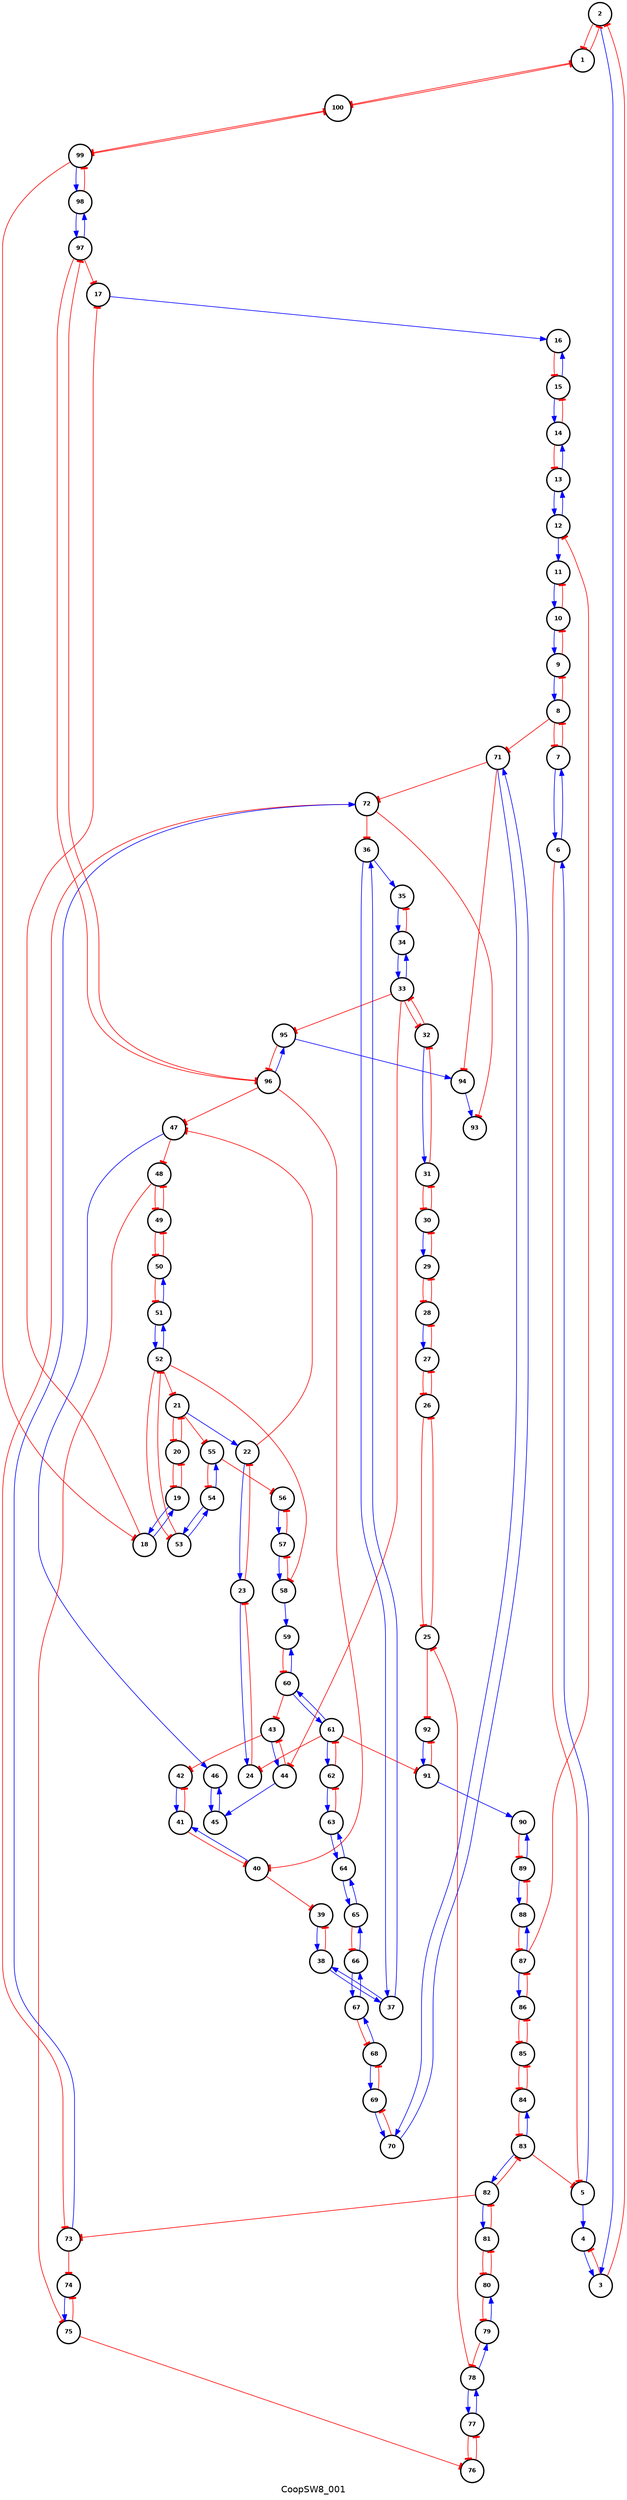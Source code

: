 digraph "CoopSW8_001" {
	graph
	[
		center="true"
		overlap="false"
		Damping=0.999
		fontname="Helvetica"
		maxiter=1000000
		splines="true"
		sep=0.8
		epsilon=0.0000001
		label="CoopSW8_001"
		ratio="auto"
	]

	node
	[
		fontsize=9
		fontname="Helvetica-bold"
		shape="circle"
		style="bold"
	]

	edge
	[
		fontsize=9
		fontname="Helvetica"
		color="blue"
		arrowhead="normal"
		len=2.5
	]

	2 -> 1
		[arrowhead="tee"
		color="red"]
	100 -> 1
		[arrowhead="tee"
		color="red"]
	3 -> 2
		[arrowhead="tee"
		color="red"]
	1 -> 2
		[arrowhead="tee"
		color="red"]
	4 -> 3
	2 -> 3
	5 -> 4
	3 -> 4
		[arrowhead="tee"
		color="red"]
	6 -> 5
		[arrowhead="tee"
		color="red"]
	83 -> 5
		[arrowhead="tee"
		color="red"]
	7 -> 6
	5 -> 6
	6 -> 7
	8 -> 7
		[arrowhead="tee"
		color="red"]
	9 -> 8
	7 -> 8
		[arrowhead="tee"
		color="red"]
	10 -> 9
	8 -> 9
		[arrowhead="tee"
		color="red"]
	11 -> 10
	9 -> 10
		[arrowhead="tee"
		color="red"]
	12 -> 11
	10 -> 11
		[arrowhead="tee"
		color="red"]
	13 -> 12
	87 -> 12
		[arrowhead="tee"
		color="red"]
	12 -> 13
	14 -> 13
		[arrowhead="tee"
		color="red"]
	15 -> 14
	13 -> 14
	16 -> 15
		[arrowhead="tee"
		color="red"]
	14 -> 15
		[arrowhead="tee"
		color="red"]
	17 -> 16
	15 -> 16
	18 -> 17
		[arrowhead="tee"
		color="red"]
	97 -> 17
		[arrowhead="tee"
		color="red"]
	19 -> 18
	99 -> 18
		[arrowhead="tee"
		color="red"]
	18 -> 19
	20 -> 19
		[arrowhead="tee"
		color="red"]
	21 -> 20
		[arrowhead="tee"
		color="red"]
	19 -> 20
		[arrowhead="tee"
		color="red"]
	20 -> 21
		[arrowhead="tee"
		color="red"]
	52 -> 21
		[arrowhead="tee"
		color="red"]
	21 -> 22
	23 -> 22
		[arrowhead="tee"
		color="red"]
	22 -> 23
	24 -> 23
		[arrowhead="tee"
		color="red"]
	23 -> 24
	61 -> 24
		[arrowhead="tee"
		color="red"]
	26 -> 25
		[arrowhead="tee"
		color="red"]
	78 -> 25
		[arrowhead="tee"
		color="red"]
	27 -> 26
		[arrowhead="tee"
		color="red"]
	25 -> 26
		[arrowhead="tee"
		color="red"]
	28 -> 27
	26 -> 27
		[arrowhead="tee"
		color="red"]
	29 -> 28
		[arrowhead="tee"
		color="red"]
	27 -> 28
		[arrowhead="tee"
		color="red"]
	30 -> 29
	28 -> 29
		[arrowhead="tee"
		color="red"]
	31 -> 30
		[arrowhead="tee"
		color="red"]
	29 -> 30
		[arrowhead="tee"
		color="red"]
	32 -> 31
	30 -> 31
		[arrowhead="tee"
		color="red"]
	33 -> 32
		[arrowhead="tee"
		color="red"]
	31 -> 32
		[arrowhead="tee"
		color="red"]
	34 -> 33
	32 -> 33
		[arrowhead="tee"
		color="red"]
	35 -> 34
	33 -> 34
	36 -> 35
	34 -> 35
		[arrowhead="tee"
		color="red"]
	37 -> 36
	72 -> 36
		[arrowhead="tee"
		color="red"]
	38 -> 37
	36 -> 37
	39 -> 38
	37 -> 38
	40 -> 39
		[arrowhead="tee"
		color="red"]
	38 -> 39
		[arrowhead="tee"
		color="red"]
	41 -> 40
		[arrowhead="tee"
		color="red"]
	96 -> 40
		[arrowhead="tee"
		color="red"]
	42 -> 41
	40 -> 41
	43 -> 42
		[arrowhead="tee"
		color="red"]
	41 -> 42
		[arrowhead="tee"
		color="red"]
	44 -> 43
		[arrowhead="tee"
		color="red"]
	60 -> 43
		[arrowhead="tee"
		color="red"]
	43 -> 44
	33 -> 44
		[arrowhead="tee"
		color="red"]
	46 -> 45
	44 -> 45
	47 -> 46
	45 -> 46
	96 -> 47
		[arrowhead="tee"
		color="red"]
	22 -> 47
		[arrowhead="tee"
		color="red"]
	49 -> 48
		[arrowhead="tee"
		color="red"]
	47 -> 48
		[arrowhead="tee"
		color="red"]
	50 -> 49
		[arrowhead="tee"
		color="red"]
	48 -> 49
		[arrowhead="tee"
		color="red"]
	51 -> 50
	49 -> 50
		[arrowhead="tee"
		color="red"]
	52 -> 51
	50 -> 51
		[arrowhead="tee"
		color="red"]
	51 -> 52
	53 -> 52
		[arrowhead="tee"
		color="red"]
	54 -> 53
	52 -> 53
		[arrowhead="tee"
		color="red"]
	53 -> 54
	55 -> 54
		[arrowhead="tee"
		color="red"]
	54 -> 55
	21 -> 55
		[arrowhead="tee"
		color="red"]
	57 -> 56
		[arrowhead="tee"
		color="red"]
	55 -> 56
		[arrowhead="tee"
		color="red"]
	56 -> 57
	58 -> 57
		[arrowhead="tee"
		color="red"]
	57 -> 58
	52 -> 58
		[arrowhead="tee"
		color="red"]
	60 -> 59
	58 -> 59
	61 -> 60
	59 -> 60
		[arrowhead="tee"
		color="red"]
	60 -> 61
	62 -> 61
		[arrowhead="tee"
		color="red"]
	61 -> 62
	63 -> 62
		[arrowhead="tee"
		color="red"]
	64 -> 63
	62 -> 63
	65 -> 64
	63 -> 64
	66 -> 65
	64 -> 65
	67 -> 66
	65 -> 66
		[arrowhead="tee"
		color="red"]
	68 -> 67
	66 -> 67
	69 -> 68
		[arrowhead="tee"
		color="red"]
	67 -> 68
		[arrowhead="tee"
		color="red"]
	68 -> 69
	70 -> 69
		[arrowhead="tee"
		color="red"]
	71 -> 70
	69 -> 70
	70 -> 71
	8 -> 71
		[arrowhead="tee"
		color="red"]
	73 -> 72
	71 -> 72
		[arrowhead="tee"
		color="red"]
	72 -> 73
		[arrowhead="tee"
		color="red"]
	82 -> 73
		[arrowhead="tee"
		color="red"]
	75 -> 74
		[arrowhead="tee"
		color="red"]
	73 -> 74
		[arrowhead="tee"
		color="red"]
	74 -> 75
	48 -> 75
		[arrowhead="tee"
		color="red"]
	77 -> 76
		[arrowhead="tee"
		color="red"]
	75 -> 76
		[arrowhead="tee"
		color="red"]
	78 -> 77
	76 -> 77
		[arrowhead="tee"
		color="red"]
	77 -> 78
	79 -> 78
		[arrowhead="tee"
		color="red"]
	78 -> 79
	80 -> 79
		[arrowhead="tee"
		color="red"]
	79 -> 80
	81 -> 80
		[arrowhead="tee"
		color="red"]
	82 -> 81
	80 -> 81
		[arrowhead="tee"
		color="red"]
	83 -> 82
	81 -> 82
		[arrowhead="tee"
		color="red"]
	84 -> 83
		[arrowhead="tee"
		color="red"]
	82 -> 83
		[arrowhead="tee"
		color="red"]
	83 -> 84
	85 -> 84
		[arrowhead="tee"
		color="red"]
	86 -> 85
		[arrowhead="tee"
		color="red"]
	84 -> 85
		[arrowhead="tee"
		color="red"]
	87 -> 86
	85 -> 86
		[arrowhead="tee"
		color="red"]
	88 -> 87
		[arrowhead="tee"
		color="red"]
	86 -> 87
		[arrowhead="tee"
		color="red"]
	89 -> 88
	87 -> 88
	90 -> 89
		[arrowhead="tee"
		color="red"]
	88 -> 89
		[arrowhead="tee"
		color="red"]
	91 -> 90
	89 -> 90
	92 -> 91
	61 -> 91
		[arrowhead="tee"
		color="red"]
	91 -> 92
		[arrowhead="tee"
		color="red"]
	25 -> 92
		[arrowhead="tee"
		color="red"]
	94 -> 93
	72 -> 93
		[arrowhead="tee"
		color="red"]
	95 -> 94
	71 -> 94
		[arrowhead="tee"
		color="red"]
	96 -> 95
	33 -> 95
		[arrowhead="tee"
		color="red"]
	97 -> 96
		[arrowhead="tee"
		color="red"]
	95 -> 96
		[arrowhead="tee"
		color="red"]
	98 -> 97
	96 -> 97
		[arrowhead="tee"
		color="red"]
	99 -> 98
	97 -> 98
	100 -> 99
		[arrowhead="tee"
		color="red"]
	98 -> 99
		[arrowhead="tee"
		color="red"]
	1 -> 100
		[arrowhead="tee"
		color="red"]
	99 -> 100
		[arrowhead="tee"
		color="red"]

}
